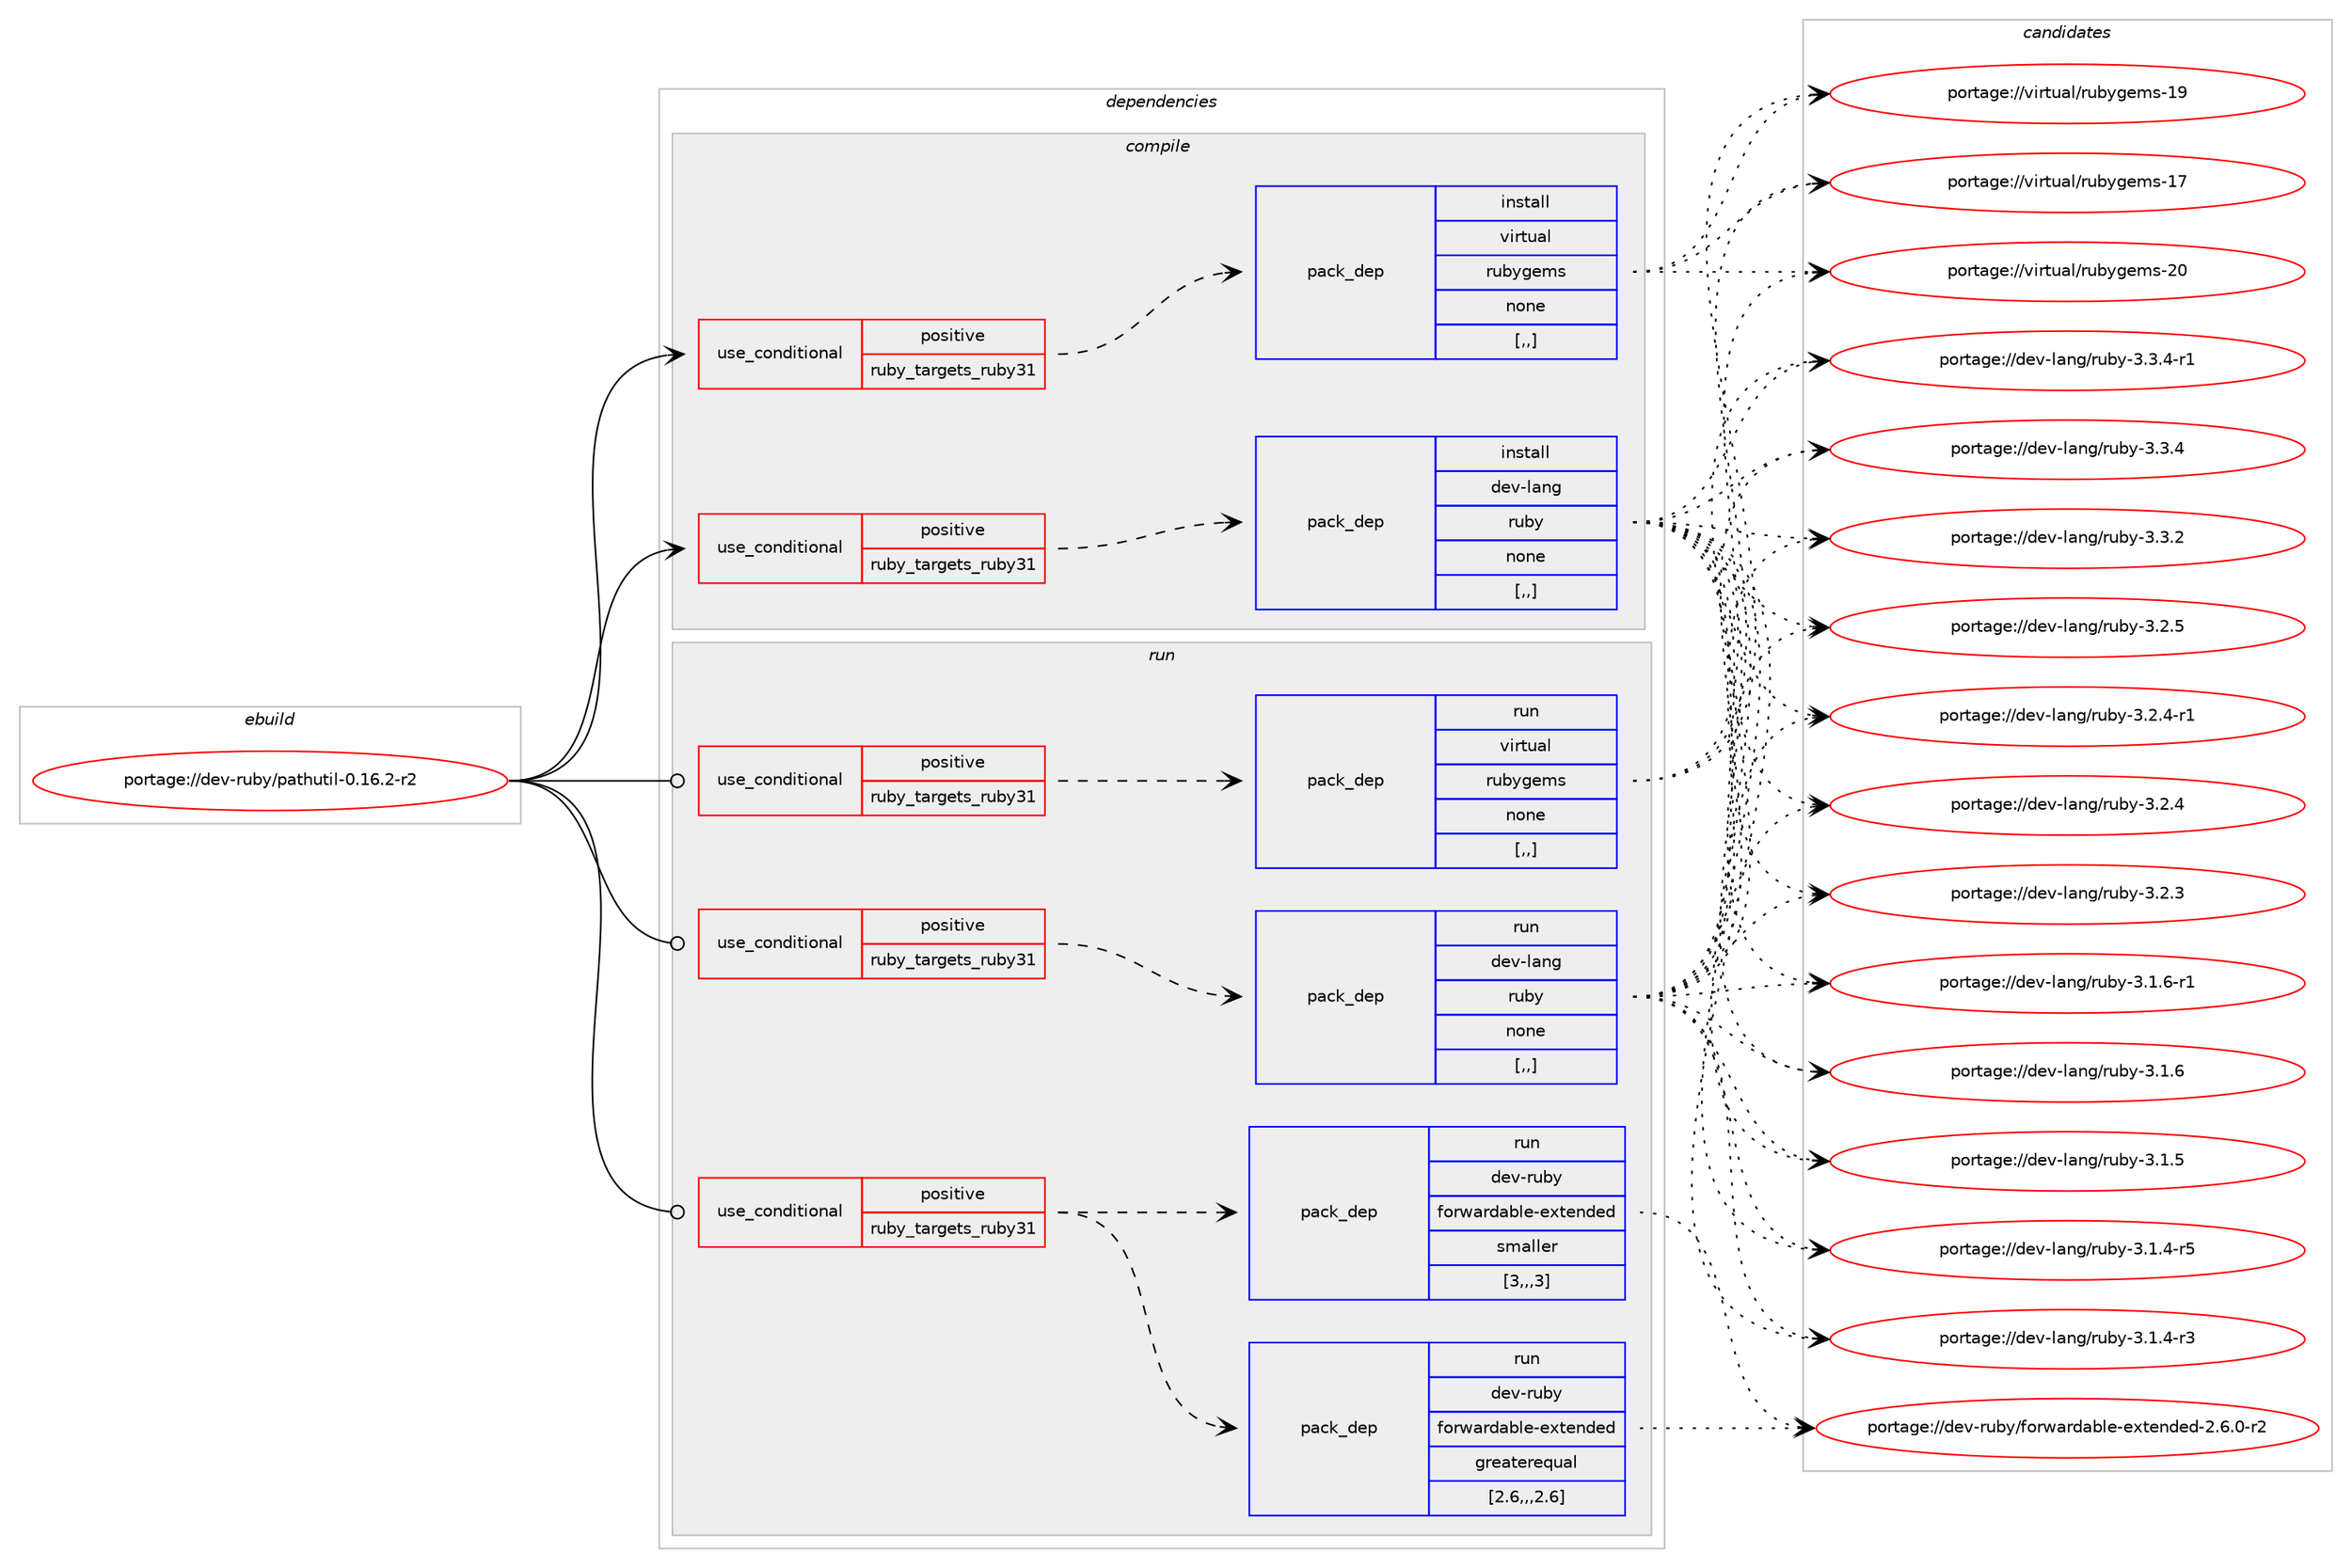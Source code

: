 digraph prolog {

# *************
# Graph options
# *************

newrank=true;
concentrate=true;
compound=true;
graph [rankdir=LR,fontname=Helvetica,fontsize=10,ranksep=1.5];#, ranksep=2.5, nodesep=0.2];
edge  [arrowhead=vee];
node  [fontname=Helvetica,fontsize=10];

# **********
# The ebuild
# **********

subgraph cluster_leftcol {
color=gray;
label=<<i>ebuild</i>>;
id [label="portage://dev-ruby/pathutil-0.16.2-r2", color=red, width=4, href="../dev-ruby/pathutil-0.16.2-r2.svg"];
}

# ****************
# The dependencies
# ****************

subgraph cluster_midcol {
color=gray;
label=<<i>dependencies</i>>;
subgraph cluster_compile {
fillcolor="#eeeeee";
style=filled;
label=<<i>compile</i>>;
subgraph cond52407 {
dependency193907 [label=<<TABLE BORDER="0" CELLBORDER="1" CELLSPACING="0" CELLPADDING="4"><TR><TD ROWSPAN="3" CELLPADDING="10">use_conditional</TD></TR><TR><TD>positive</TD></TR><TR><TD>ruby_targets_ruby31</TD></TR></TABLE>>, shape=none, color=red];
subgraph pack140147 {
dependency193908 [label=<<TABLE BORDER="0" CELLBORDER="1" CELLSPACING="0" CELLPADDING="4" WIDTH="220"><TR><TD ROWSPAN="6" CELLPADDING="30">pack_dep</TD></TR><TR><TD WIDTH="110">install</TD></TR><TR><TD>dev-lang</TD></TR><TR><TD>ruby</TD></TR><TR><TD>none</TD></TR><TR><TD>[,,]</TD></TR></TABLE>>, shape=none, color=blue];
}
dependency193907:e -> dependency193908:w [weight=20,style="dashed",arrowhead="vee"];
}
id:e -> dependency193907:w [weight=20,style="solid",arrowhead="vee"];
subgraph cond52408 {
dependency193909 [label=<<TABLE BORDER="0" CELLBORDER="1" CELLSPACING="0" CELLPADDING="4"><TR><TD ROWSPAN="3" CELLPADDING="10">use_conditional</TD></TR><TR><TD>positive</TD></TR><TR><TD>ruby_targets_ruby31</TD></TR></TABLE>>, shape=none, color=red];
subgraph pack140148 {
dependency193910 [label=<<TABLE BORDER="0" CELLBORDER="1" CELLSPACING="0" CELLPADDING="4" WIDTH="220"><TR><TD ROWSPAN="6" CELLPADDING="30">pack_dep</TD></TR><TR><TD WIDTH="110">install</TD></TR><TR><TD>virtual</TD></TR><TR><TD>rubygems</TD></TR><TR><TD>none</TD></TR><TR><TD>[,,]</TD></TR></TABLE>>, shape=none, color=blue];
}
dependency193909:e -> dependency193910:w [weight=20,style="dashed",arrowhead="vee"];
}
id:e -> dependency193909:w [weight=20,style="solid",arrowhead="vee"];
}
subgraph cluster_compileandrun {
fillcolor="#eeeeee";
style=filled;
label=<<i>compile and run</i>>;
}
subgraph cluster_run {
fillcolor="#eeeeee";
style=filled;
label=<<i>run</i>>;
subgraph cond52409 {
dependency193911 [label=<<TABLE BORDER="0" CELLBORDER="1" CELLSPACING="0" CELLPADDING="4"><TR><TD ROWSPAN="3" CELLPADDING="10">use_conditional</TD></TR><TR><TD>positive</TD></TR><TR><TD>ruby_targets_ruby31</TD></TR></TABLE>>, shape=none, color=red];
subgraph pack140149 {
dependency193912 [label=<<TABLE BORDER="0" CELLBORDER="1" CELLSPACING="0" CELLPADDING="4" WIDTH="220"><TR><TD ROWSPAN="6" CELLPADDING="30">pack_dep</TD></TR><TR><TD WIDTH="110">run</TD></TR><TR><TD>dev-lang</TD></TR><TR><TD>ruby</TD></TR><TR><TD>none</TD></TR><TR><TD>[,,]</TD></TR></TABLE>>, shape=none, color=blue];
}
dependency193911:e -> dependency193912:w [weight=20,style="dashed",arrowhead="vee"];
}
id:e -> dependency193911:w [weight=20,style="solid",arrowhead="odot"];
subgraph cond52410 {
dependency193913 [label=<<TABLE BORDER="0" CELLBORDER="1" CELLSPACING="0" CELLPADDING="4"><TR><TD ROWSPAN="3" CELLPADDING="10">use_conditional</TD></TR><TR><TD>positive</TD></TR><TR><TD>ruby_targets_ruby31</TD></TR></TABLE>>, shape=none, color=red];
subgraph pack140150 {
dependency193914 [label=<<TABLE BORDER="0" CELLBORDER="1" CELLSPACING="0" CELLPADDING="4" WIDTH="220"><TR><TD ROWSPAN="6" CELLPADDING="30">pack_dep</TD></TR><TR><TD WIDTH="110">run</TD></TR><TR><TD>dev-ruby</TD></TR><TR><TD>forwardable-extended</TD></TR><TR><TD>greaterequal</TD></TR><TR><TD>[2.6,,,2.6]</TD></TR></TABLE>>, shape=none, color=blue];
}
dependency193913:e -> dependency193914:w [weight=20,style="dashed",arrowhead="vee"];
subgraph pack140151 {
dependency193915 [label=<<TABLE BORDER="0" CELLBORDER="1" CELLSPACING="0" CELLPADDING="4" WIDTH="220"><TR><TD ROWSPAN="6" CELLPADDING="30">pack_dep</TD></TR><TR><TD WIDTH="110">run</TD></TR><TR><TD>dev-ruby</TD></TR><TR><TD>forwardable-extended</TD></TR><TR><TD>smaller</TD></TR><TR><TD>[3,,,3]</TD></TR></TABLE>>, shape=none, color=blue];
}
dependency193913:e -> dependency193915:w [weight=20,style="dashed",arrowhead="vee"];
}
id:e -> dependency193913:w [weight=20,style="solid",arrowhead="odot"];
subgraph cond52411 {
dependency193916 [label=<<TABLE BORDER="0" CELLBORDER="1" CELLSPACING="0" CELLPADDING="4"><TR><TD ROWSPAN="3" CELLPADDING="10">use_conditional</TD></TR><TR><TD>positive</TD></TR><TR><TD>ruby_targets_ruby31</TD></TR></TABLE>>, shape=none, color=red];
subgraph pack140152 {
dependency193917 [label=<<TABLE BORDER="0" CELLBORDER="1" CELLSPACING="0" CELLPADDING="4" WIDTH="220"><TR><TD ROWSPAN="6" CELLPADDING="30">pack_dep</TD></TR><TR><TD WIDTH="110">run</TD></TR><TR><TD>virtual</TD></TR><TR><TD>rubygems</TD></TR><TR><TD>none</TD></TR><TR><TD>[,,]</TD></TR></TABLE>>, shape=none, color=blue];
}
dependency193916:e -> dependency193917:w [weight=20,style="dashed",arrowhead="vee"];
}
id:e -> dependency193916:w [weight=20,style="solid",arrowhead="odot"];
}
}

# **************
# The candidates
# **************

subgraph cluster_choices {
rank=same;
color=gray;
label=<<i>candidates</i>>;

subgraph choice140147 {
color=black;
nodesep=1;
choice100101118451089711010347114117981214551465146524511449 [label="portage://dev-lang/ruby-3.3.4-r1", color=red, width=4,href="../dev-lang/ruby-3.3.4-r1.svg"];
choice10010111845108971101034711411798121455146514652 [label="portage://dev-lang/ruby-3.3.4", color=red, width=4,href="../dev-lang/ruby-3.3.4.svg"];
choice10010111845108971101034711411798121455146514650 [label="portage://dev-lang/ruby-3.3.2", color=red, width=4,href="../dev-lang/ruby-3.3.2.svg"];
choice10010111845108971101034711411798121455146504653 [label="portage://dev-lang/ruby-3.2.5", color=red, width=4,href="../dev-lang/ruby-3.2.5.svg"];
choice100101118451089711010347114117981214551465046524511449 [label="portage://dev-lang/ruby-3.2.4-r1", color=red, width=4,href="../dev-lang/ruby-3.2.4-r1.svg"];
choice10010111845108971101034711411798121455146504652 [label="portage://dev-lang/ruby-3.2.4", color=red, width=4,href="../dev-lang/ruby-3.2.4.svg"];
choice10010111845108971101034711411798121455146504651 [label="portage://dev-lang/ruby-3.2.3", color=red, width=4,href="../dev-lang/ruby-3.2.3.svg"];
choice100101118451089711010347114117981214551464946544511449 [label="portage://dev-lang/ruby-3.1.6-r1", color=red, width=4,href="../dev-lang/ruby-3.1.6-r1.svg"];
choice10010111845108971101034711411798121455146494654 [label="portage://dev-lang/ruby-3.1.6", color=red, width=4,href="../dev-lang/ruby-3.1.6.svg"];
choice10010111845108971101034711411798121455146494653 [label="portage://dev-lang/ruby-3.1.5", color=red, width=4,href="../dev-lang/ruby-3.1.5.svg"];
choice100101118451089711010347114117981214551464946524511453 [label="portage://dev-lang/ruby-3.1.4-r5", color=red, width=4,href="../dev-lang/ruby-3.1.4-r5.svg"];
choice100101118451089711010347114117981214551464946524511451 [label="portage://dev-lang/ruby-3.1.4-r3", color=red, width=4,href="../dev-lang/ruby-3.1.4-r3.svg"];
dependency193908:e -> choice100101118451089711010347114117981214551465146524511449:w [style=dotted,weight="100"];
dependency193908:e -> choice10010111845108971101034711411798121455146514652:w [style=dotted,weight="100"];
dependency193908:e -> choice10010111845108971101034711411798121455146514650:w [style=dotted,weight="100"];
dependency193908:e -> choice10010111845108971101034711411798121455146504653:w [style=dotted,weight="100"];
dependency193908:e -> choice100101118451089711010347114117981214551465046524511449:w [style=dotted,weight="100"];
dependency193908:e -> choice10010111845108971101034711411798121455146504652:w [style=dotted,weight="100"];
dependency193908:e -> choice10010111845108971101034711411798121455146504651:w [style=dotted,weight="100"];
dependency193908:e -> choice100101118451089711010347114117981214551464946544511449:w [style=dotted,weight="100"];
dependency193908:e -> choice10010111845108971101034711411798121455146494654:w [style=dotted,weight="100"];
dependency193908:e -> choice10010111845108971101034711411798121455146494653:w [style=dotted,weight="100"];
dependency193908:e -> choice100101118451089711010347114117981214551464946524511453:w [style=dotted,weight="100"];
dependency193908:e -> choice100101118451089711010347114117981214551464946524511451:w [style=dotted,weight="100"];
}
subgraph choice140148 {
color=black;
nodesep=1;
choice118105114116117971084711411798121103101109115455048 [label="portage://virtual/rubygems-20", color=red, width=4,href="../virtual/rubygems-20.svg"];
choice118105114116117971084711411798121103101109115454957 [label="portage://virtual/rubygems-19", color=red, width=4,href="../virtual/rubygems-19.svg"];
choice118105114116117971084711411798121103101109115454955 [label="portage://virtual/rubygems-17", color=red, width=4,href="../virtual/rubygems-17.svg"];
dependency193910:e -> choice118105114116117971084711411798121103101109115455048:w [style=dotted,weight="100"];
dependency193910:e -> choice118105114116117971084711411798121103101109115454957:w [style=dotted,weight="100"];
dependency193910:e -> choice118105114116117971084711411798121103101109115454955:w [style=dotted,weight="100"];
}
subgraph choice140149 {
color=black;
nodesep=1;
choice100101118451089711010347114117981214551465146524511449 [label="portage://dev-lang/ruby-3.3.4-r1", color=red, width=4,href="../dev-lang/ruby-3.3.4-r1.svg"];
choice10010111845108971101034711411798121455146514652 [label="portage://dev-lang/ruby-3.3.4", color=red, width=4,href="../dev-lang/ruby-3.3.4.svg"];
choice10010111845108971101034711411798121455146514650 [label="portage://dev-lang/ruby-3.3.2", color=red, width=4,href="../dev-lang/ruby-3.3.2.svg"];
choice10010111845108971101034711411798121455146504653 [label="portage://dev-lang/ruby-3.2.5", color=red, width=4,href="../dev-lang/ruby-3.2.5.svg"];
choice100101118451089711010347114117981214551465046524511449 [label="portage://dev-lang/ruby-3.2.4-r1", color=red, width=4,href="../dev-lang/ruby-3.2.4-r1.svg"];
choice10010111845108971101034711411798121455146504652 [label="portage://dev-lang/ruby-3.2.4", color=red, width=4,href="../dev-lang/ruby-3.2.4.svg"];
choice10010111845108971101034711411798121455146504651 [label="portage://dev-lang/ruby-3.2.3", color=red, width=4,href="../dev-lang/ruby-3.2.3.svg"];
choice100101118451089711010347114117981214551464946544511449 [label="portage://dev-lang/ruby-3.1.6-r1", color=red, width=4,href="../dev-lang/ruby-3.1.6-r1.svg"];
choice10010111845108971101034711411798121455146494654 [label="portage://dev-lang/ruby-3.1.6", color=red, width=4,href="../dev-lang/ruby-3.1.6.svg"];
choice10010111845108971101034711411798121455146494653 [label="portage://dev-lang/ruby-3.1.5", color=red, width=4,href="../dev-lang/ruby-3.1.5.svg"];
choice100101118451089711010347114117981214551464946524511453 [label="portage://dev-lang/ruby-3.1.4-r5", color=red, width=4,href="../dev-lang/ruby-3.1.4-r5.svg"];
choice100101118451089711010347114117981214551464946524511451 [label="portage://dev-lang/ruby-3.1.4-r3", color=red, width=4,href="../dev-lang/ruby-3.1.4-r3.svg"];
dependency193912:e -> choice100101118451089711010347114117981214551465146524511449:w [style=dotted,weight="100"];
dependency193912:e -> choice10010111845108971101034711411798121455146514652:w [style=dotted,weight="100"];
dependency193912:e -> choice10010111845108971101034711411798121455146514650:w [style=dotted,weight="100"];
dependency193912:e -> choice10010111845108971101034711411798121455146504653:w [style=dotted,weight="100"];
dependency193912:e -> choice100101118451089711010347114117981214551465046524511449:w [style=dotted,weight="100"];
dependency193912:e -> choice10010111845108971101034711411798121455146504652:w [style=dotted,weight="100"];
dependency193912:e -> choice10010111845108971101034711411798121455146504651:w [style=dotted,weight="100"];
dependency193912:e -> choice100101118451089711010347114117981214551464946544511449:w [style=dotted,weight="100"];
dependency193912:e -> choice10010111845108971101034711411798121455146494654:w [style=dotted,weight="100"];
dependency193912:e -> choice10010111845108971101034711411798121455146494653:w [style=dotted,weight="100"];
dependency193912:e -> choice100101118451089711010347114117981214551464946524511453:w [style=dotted,weight="100"];
dependency193912:e -> choice100101118451089711010347114117981214551464946524511451:w [style=dotted,weight="100"];
}
subgraph choice140150 {
color=black;
nodesep=1;
choice100101118451141179812147102111114119971141009798108101451011201161011101001011004550465446484511450 [label="portage://dev-ruby/forwardable-extended-2.6.0-r2", color=red, width=4,href="../dev-ruby/forwardable-extended-2.6.0-r2.svg"];
dependency193914:e -> choice100101118451141179812147102111114119971141009798108101451011201161011101001011004550465446484511450:w [style=dotted,weight="100"];
}
subgraph choice140151 {
color=black;
nodesep=1;
choice100101118451141179812147102111114119971141009798108101451011201161011101001011004550465446484511450 [label="portage://dev-ruby/forwardable-extended-2.6.0-r2", color=red, width=4,href="../dev-ruby/forwardable-extended-2.6.0-r2.svg"];
dependency193915:e -> choice100101118451141179812147102111114119971141009798108101451011201161011101001011004550465446484511450:w [style=dotted,weight="100"];
}
subgraph choice140152 {
color=black;
nodesep=1;
choice118105114116117971084711411798121103101109115455048 [label="portage://virtual/rubygems-20", color=red, width=4,href="../virtual/rubygems-20.svg"];
choice118105114116117971084711411798121103101109115454957 [label="portage://virtual/rubygems-19", color=red, width=4,href="../virtual/rubygems-19.svg"];
choice118105114116117971084711411798121103101109115454955 [label="portage://virtual/rubygems-17", color=red, width=4,href="../virtual/rubygems-17.svg"];
dependency193917:e -> choice118105114116117971084711411798121103101109115455048:w [style=dotted,weight="100"];
dependency193917:e -> choice118105114116117971084711411798121103101109115454957:w [style=dotted,weight="100"];
dependency193917:e -> choice118105114116117971084711411798121103101109115454955:w [style=dotted,weight="100"];
}
}

}
